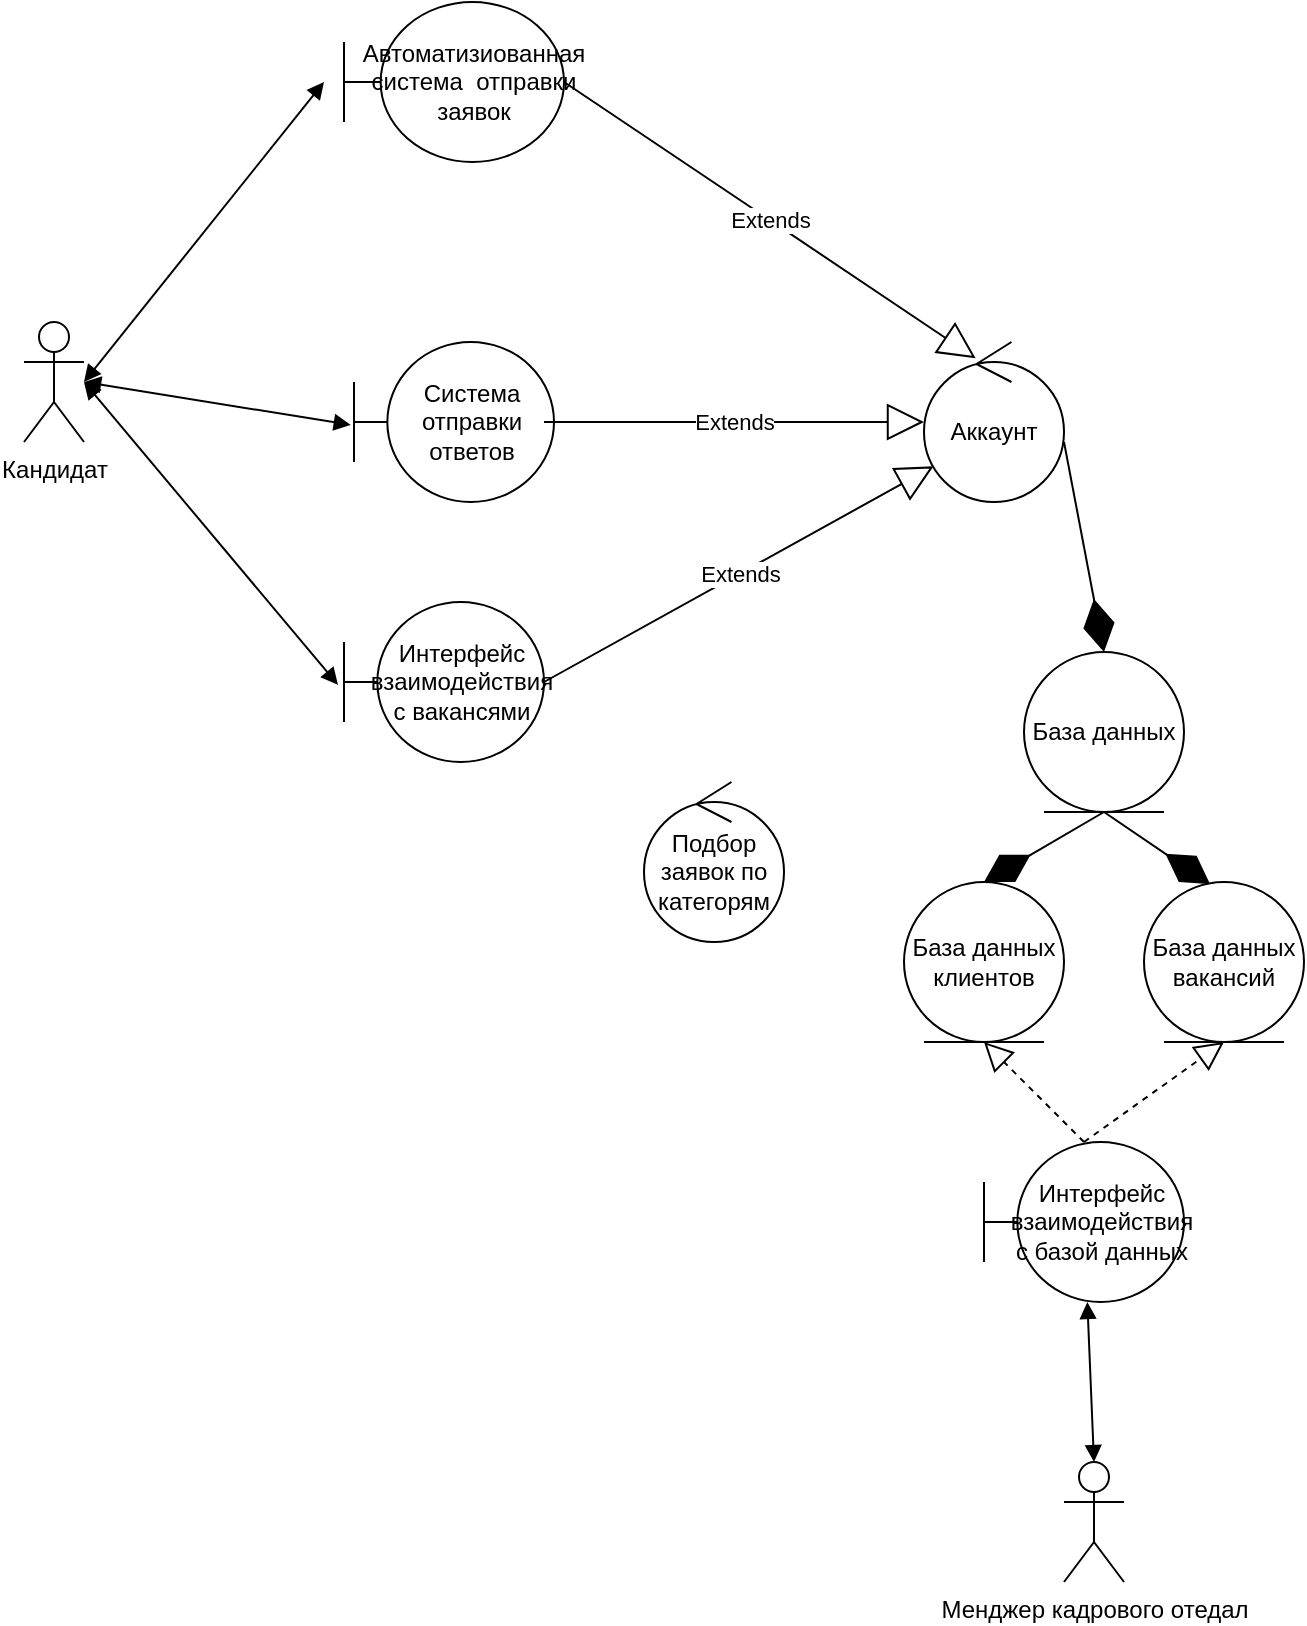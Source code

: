 <mxfile version="21.0.6" type="github">
  <diagram name="Страница 1" id="3Vng-rMggC7NnyUmlmvF">
    <mxGraphModel dx="796" dy="411" grid="1" gridSize="10" guides="1" tooltips="1" connect="1" arrows="1" fold="1" page="1" pageScale="1" pageWidth="827" pageHeight="1169" math="0" shadow="0">
      <root>
        <mxCell id="0" />
        <mxCell id="1" parent="0" />
        <mxCell id="OgM1AhuyftIS4sDw0Dng-1" value="Кандидат" style="shape=umlActor;verticalLabelPosition=bottom;verticalAlign=top;html=1;outlineConnect=0;" parent="1" vertex="1">
          <mxGeometry x="180" y="340" width="30" height="60" as="geometry" />
        </mxCell>
        <mxCell id="OgM1AhuyftIS4sDw0Dng-9" value="Аккаунт" style="ellipse;shape=umlControl;whiteSpace=wrap;html=1;shadow=0;" parent="1" vertex="1">
          <mxGeometry x="630" y="350" width="70" height="80" as="geometry" />
        </mxCell>
        <mxCell id="OgM1AhuyftIS4sDw0Dng-10" value="Автоматизиованная система&amp;nbsp; отправки заявок" style="shape=umlBoundary;whiteSpace=wrap;html=1;shadow=0;" parent="1" vertex="1">
          <mxGeometry x="340" y="180" width="110" height="80" as="geometry" />
        </mxCell>
        <mxCell id="OgM1AhuyftIS4sDw0Dng-12" value="Система отправки ответов" style="shape=umlBoundary;whiteSpace=wrap;html=1;shadow=0;" parent="1" vertex="1">
          <mxGeometry x="345" y="350" width="100" height="80" as="geometry" />
        </mxCell>
        <mxCell id="OgM1AhuyftIS4sDw0Dng-13" value="Интерфейс взаимодействия с вакансями" style="shape=umlBoundary;whiteSpace=wrap;html=1;shadow=0;" parent="1" vertex="1">
          <mxGeometry x="340" y="480" width="100" height="80" as="geometry" />
        </mxCell>
        <mxCell id="OgM1AhuyftIS4sDw0Dng-26" value="Extends" style="endArrow=block;endSize=16;endFill=0;html=1;rounded=0;entryX=0.369;entryY=0.101;entryDx=0;entryDy=0;entryPerimeter=0;" parent="1" target="OgM1AhuyftIS4sDw0Dng-9" edge="1">
          <mxGeometry width="160" relative="1" as="geometry">
            <mxPoint x="450" y="220" as="sourcePoint" />
            <mxPoint x="610" y="220" as="targetPoint" />
          </mxGeometry>
        </mxCell>
        <mxCell id="OgM1AhuyftIS4sDw0Dng-28" value="Extends" style="endArrow=block;endSize=16;endFill=0;html=1;rounded=0;" parent="1" target="OgM1AhuyftIS4sDw0Dng-9" edge="1">
          <mxGeometry width="160" relative="1" as="geometry">
            <mxPoint x="440" y="390" as="sourcePoint" />
            <mxPoint x="600" y="390" as="targetPoint" />
          </mxGeometry>
        </mxCell>
        <mxCell id="OgM1AhuyftIS4sDw0Dng-29" value="Extends" style="endArrow=block;endSize=16;endFill=0;html=1;rounded=0;entryX=0.068;entryY=0.777;entryDx=0;entryDy=0;entryPerimeter=0;" parent="1" target="OgM1AhuyftIS4sDw0Dng-9" edge="1">
          <mxGeometry width="160" relative="1" as="geometry">
            <mxPoint x="440" y="520" as="sourcePoint" />
            <mxPoint x="600" y="520" as="targetPoint" />
          </mxGeometry>
        </mxCell>
        <mxCell id="OgM1AhuyftIS4sDw0Dng-30" value="База данных" style="ellipse;shape=umlEntity;whiteSpace=wrap;html=1;shadow=0;" parent="1" vertex="1">
          <mxGeometry x="680" y="505" width="80" height="80" as="geometry" />
        </mxCell>
        <mxCell id="OgM1AhuyftIS4sDw0Dng-31" value="" style="endArrow=diamondThin;endFill=1;endSize=24;html=1;rounded=0;entryX=0.5;entryY=0;entryDx=0;entryDy=0;" parent="1" target="OgM1AhuyftIS4sDw0Dng-30" edge="1">
          <mxGeometry width="160" relative="1" as="geometry">
            <mxPoint x="700" y="400" as="sourcePoint" />
            <mxPoint x="860" y="400" as="targetPoint" />
          </mxGeometry>
        </mxCell>
        <mxCell id="OgM1AhuyftIS4sDw0Dng-33" value="" style="endArrow=block;startArrow=block;endFill=1;startFill=1;html=1;rounded=0;" parent="1" edge="1">
          <mxGeometry width="160" relative="1" as="geometry">
            <mxPoint x="210" y="370" as="sourcePoint" />
            <mxPoint x="330" y="220" as="targetPoint" />
          </mxGeometry>
        </mxCell>
        <mxCell id="OgM1AhuyftIS4sDw0Dng-34" value="" style="endArrow=block;startArrow=block;endFill=1;startFill=1;html=1;rounded=0;entryX=-0.016;entryY=0.518;entryDx=0;entryDy=0;entryPerimeter=0;" parent="1" target="OgM1AhuyftIS4sDw0Dng-12" edge="1">
          <mxGeometry width="160" relative="1" as="geometry">
            <mxPoint x="210" y="370" as="sourcePoint" />
            <mxPoint x="340" y="230" as="targetPoint" />
          </mxGeometry>
        </mxCell>
        <mxCell id="OgM1AhuyftIS4sDw0Dng-35" value="" style="endArrow=block;startArrow=block;endFill=1;startFill=1;html=1;rounded=0;entryX=-0.03;entryY=0.518;entryDx=0;entryDy=0;entryPerimeter=0;" parent="1" target="OgM1AhuyftIS4sDw0Dng-13" edge="1">
          <mxGeometry width="160" relative="1" as="geometry">
            <mxPoint x="210" y="370" as="sourcePoint" />
            <mxPoint x="353" y="401" as="targetPoint" />
          </mxGeometry>
        </mxCell>
        <mxCell id="OgM1AhuyftIS4sDw0Dng-38" value="Менджер кадрового отедал" style="shape=umlActor;verticalLabelPosition=bottom;verticalAlign=top;html=1;shadow=0;" parent="1" vertex="1">
          <mxGeometry x="700" y="910" width="30" height="60" as="geometry" />
        </mxCell>
        <mxCell id="GLsun_U-bw1sLAjE6OrZ-1" value="Подбор заявок по категорям" style="ellipse;shape=umlControl;whiteSpace=wrap;html=1;" vertex="1" parent="1">
          <mxGeometry x="490" y="570" width="70" height="80" as="geometry" />
        </mxCell>
        <mxCell id="GLsun_U-bw1sLAjE6OrZ-5" value="" style="endArrow=diamondThin;endFill=1;endSize=24;html=1;rounded=0;entryX=0.63;entryY=0.013;entryDx=0;entryDy=0;entryPerimeter=0;exitX=0.5;exitY=1;exitDx=0;exitDy=0;" edge="1" parent="1" source="OgM1AhuyftIS4sDw0Dng-30">
          <mxGeometry width="160" relative="1" as="geometry">
            <mxPoint x="720" y="580" as="sourcePoint" />
            <mxPoint x="773" y="621.04" as="targetPoint" />
          </mxGeometry>
        </mxCell>
        <mxCell id="GLsun_U-bw1sLAjE6OrZ-6" value="" style="endArrow=diamondThin;endFill=1;endSize=24;html=1;rounded=0;entryX=0.7;entryY=0;entryDx=0;entryDy=0;entryPerimeter=0;exitX=0.5;exitY=1;exitDx=0;exitDy=0;" edge="1" parent="1" source="OgM1AhuyftIS4sDw0Dng-30">
          <mxGeometry width="160" relative="1" as="geometry">
            <mxPoint x="730" y="590" as="sourcePoint" />
            <mxPoint x="660" y="620" as="targetPoint" />
          </mxGeometry>
        </mxCell>
        <mxCell id="GLsun_U-bw1sLAjE6OrZ-7" value="База данных клиентов" style="ellipse;shape=umlEntity;whiteSpace=wrap;html=1;" vertex="1" parent="1">
          <mxGeometry x="620" y="620" width="80" height="80" as="geometry" />
        </mxCell>
        <mxCell id="GLsun_U-bw1sLAjE6OrZ-8" value="База данных вакансий" style="ellipse;shape=umlEntity;whiteSpace=wrap;html=1;" vertex="1" parent="1">
          <mxGeometry x="740" y="620" width="80" height="80" as="geometry" />
        </mxCell>
        <mxCell id="GLsun_U-bw1sLAjE6OrZ-9" value="Интерфейс взаимодействия с базой данных" style="shape=umlBoundary;whiteSpace=wrap;html=1;" vertex="1" parent="1">
          <mxGeometry x="660" y="750" width="100" height="80" as="geometry" />
        </mxCell>
        <mxCell id="GLsun_U-bw1sLAjE6OrZ-11" value="" style="endArrow=block;dashed=1;endFill=0;endSize=12;html=1;rounded=0;exitX=0.5;exitY=0;exitDx=0;exitDy=0;exitPerimeter=0;entryX=0.5;entryY=1;entryDx=0;entryDy=0;" edge="1" parent="1" source="GLsun_U-bw1sLAjE6OrZ-9" target="GLsun_U-bw1sLAjE6OrZ-7">
          <mxGeometry width="160" relative="1" as="geometry">
            <mxPoint x="480" y="760" as="sourcePoint" />
            <mxPoint x="560" y="650" as="targetPoint" />
          </mxGeometry>
        </mxCell>
        <mxCell id="GLsun_U-bw1sLAjE6OrZ-12" value="" style="endArrow=block;dashed=1;endFill=0;endSize=12;html=1;rounded=0;entryX=0.5;entryY=1;entryDx=0;entryDy=0;" edge="1" parent="1" target="GLsun_U-bw1sLAjE6OrZ-8">
          <mxGeometry width="160" relative="1" as="geometry">
            <mxPoint x="710" y="750" as="sourcePoint" />
            <mxPoint x="670" y="710" as="targetPoint" />
          </mxGeometry>
        </mxCell>
        <mxCell id="GLsun_U-bw1sLAjE6OrZ-13" value="" style="endArrow=block;startArrow=block;endFill=1;startFill=1;html=1;rounded=0;entryX=0.5;entryY=0;entryDx=0;entryDy=0;entryPerimeter=0;" edge="1" parent="1" source="GLsun_U-bw1sLAjE6OrZ-9" target="OgM1AhuyftIS4sDw0Dng-38">
          <mxGeometry width="160" relative="1" as="geometry">
            <mxPoint x="307" y="729" as="sourcePoint" />
            <mxPoint x="440" y="750" as="targetPoint" />
          </mxGeometry>
        </mxCell>
      </root>
    </mxGraphModel>
  </diagram>
</mxfile>
